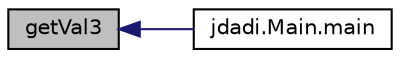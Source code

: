 digraph "getVal3"
{
 // INTERACTIVE_SVG=YES
  edge [fontname="Helvetica",fontsize="10",labelfontname="Helvetica",labelfontsize="10"];
  node [fontname="Helvetica",fontsize="10",shape=record];
  rankdir="LR";
  Node9 [label="getVal3",height=0.2,width=0.4,color="black", fillcolor="grey75", style="filled", fontcolor="black"];
  Node9 -> Node10 [dir="back",color="midnightblue",fontsize="10",style="solid",fontname="Helvetica"];
  Node10 [label="jdadi.Main.main",height=0.2,width=0.4,color="black", fillcolor="white", style="filled",URL="$classjdadi_1_1_main.html#a8b260eecbaabcef8473fd87ada040682"];
}
